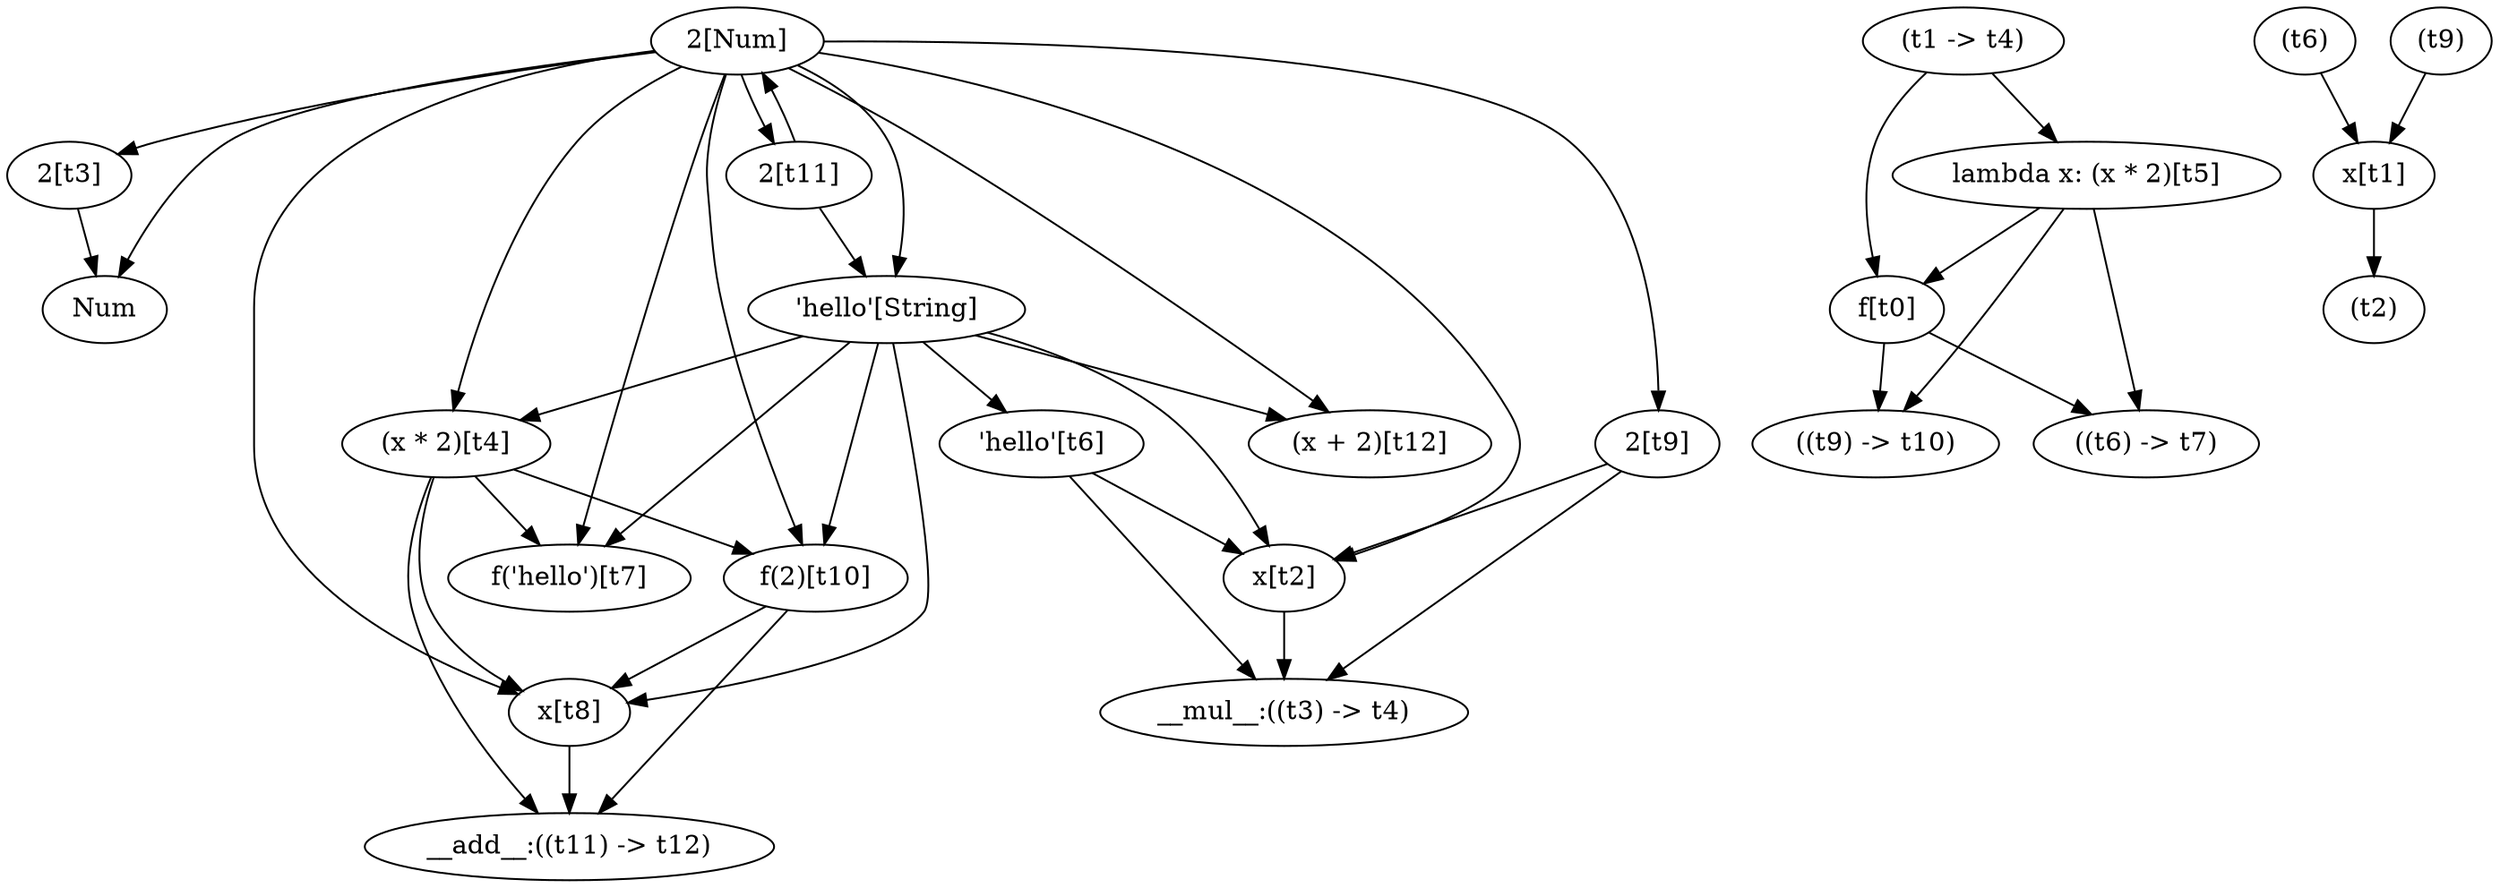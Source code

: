 digraph g {
  "2[Num]" -> "Num";
  "f(2)[t10]" -> "x[t8]";
  "(x * 2)[t4]" -> "f('hello')[t7]";
  "'hello'[t6]" -> "x[t2]";
  "lambda x: (x * 2)[t5]" -> "f[t0]";
  "2[t9]" -> "x[t2]";
  "(x * 2)[t4]" -> "x[t8]";
  "(x * 2)[t4]" -> "f(2)[t10]";
  "(t6)" -> "x[t1]";
  "x[t2]" -> "__mul__:((t3) -> t4)";
  "'hello'[String]" -> "(x * 2)[t4]";
  "'hello'[String]" -> "f('hello')[t7]";
  "'hello'[String]" -> "'hello'[t6]";
  "'hello'[t6]" -> "__mul__:((t3) -> t4)";
  "'hello'[String]" -> "x[t2]";
  "'hello'[String]" -> "(x + 2)[t12]";
  "2[t9]" -> "__mul__:((t3) -> t4)";
  "'hello'[String]" -> "x[t8]";
  "2[t11]" -> "'hello'[String]";
  "'hello'[String]" -> "f(2)[t10]";
  "(t9)" -> "x[t1]";
  "2[Num]" -> "2[t3]";
  "f[t0]" -> "((t9) -> t10)";
  "lambda x: (x * 2)[t5]" -> "((t9) -> t10)";
  "2[t11]" -> "2[Num]";
  "(x * 2)[t4]" -> "__add__:((t11) -> t12)";
  "2[Num]" -> "'hello'[String]";
  "lambda x: (x * 2)[t5]" -> "((t6) -> t7)";
  "2[Num]" -> "x[t8]";
  "f[t0]" -> "((t6) -> t7)";
  "f(2)[t10]" -> "__add__:((t11) -> t12)";
  "x[t1]" -> "(t2)";
  "x[t8]" -> "__add__:((t11) -> t12)";
  "2[t3]" -> "Num";
  "2[Num]" -> "x[t2]";
  "2[Num]" -> "f('hello')[t7]";
  "2[Num]" -> "(x * 2)[t4]";
  "2[Num]" -> "2[t11]";
  "2[Num]" -> "f(2)[t10]";
  "2[Num]" -> "2[t9]";
  "(t1 -> t4)" -> "lambda x: (x * 2)[t5]";
  "(t1 -> t4)" -> "f[t0]";
  "2[Num]" -> "(x + 2)[t12]";
}
